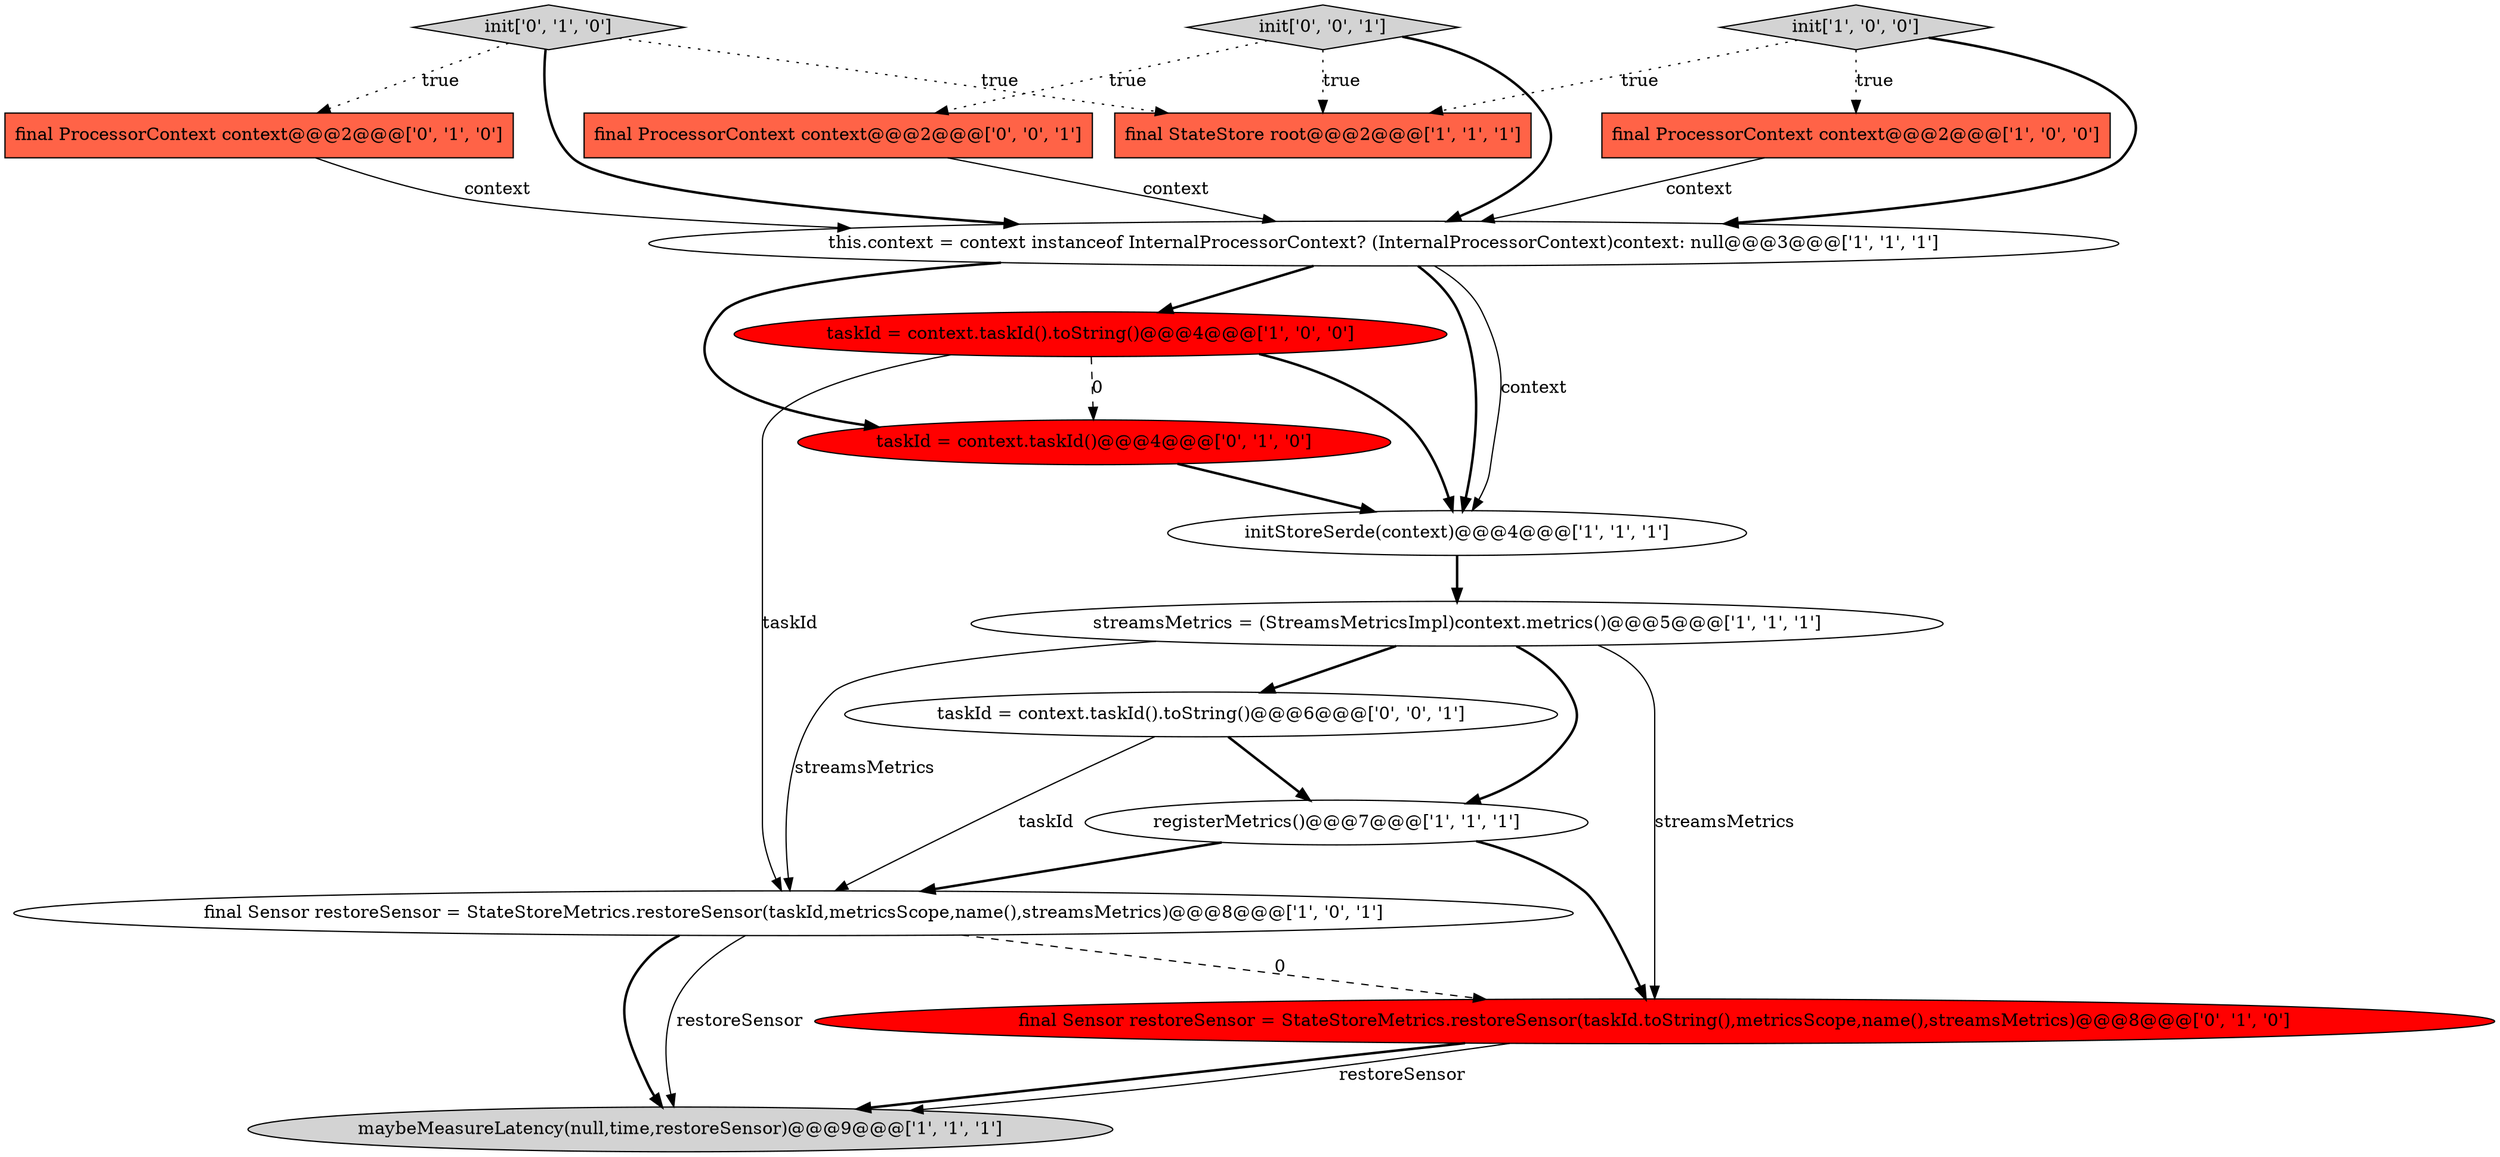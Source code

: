 digraph {
2 [style = filled, label = "this.context = context instanceof InternalProcessorContext? (InternalProcessorContext)context: null@@@3@@@['1', '1', '1']", fillcolor = white, shape = ellipse image = "AAA0AAABBB1BBB"];
1 [style = filled, label = "maybeMeasureLatency(null,time,restoreSensor)@@@9@@@['1', '1', '1']", fillcolor = lightgray, shape = ellipse image = "AAA0AAABBB1BBB"];
6 [style = filled, label = "final Sensor restoreSensor = StateStoreMetrics.restoreSensor(taskId,metricsScope,name(),streamsMetrics)@@@8@@@['1', '0', '1']", fillcolor = white, shape = ellipse image = "AAA0AAABBB1BBB"];
9 [style = filled, label = "final StateStore root@@@2@@@['1', '1', '1']", fillcolor = tomato, shape = box image = "AAA0AAABBB1BBB"];
12 [style = filled, label = "taskId = context.taskId()@@@4@@@['0', '1', '0']", fillcolor = red, shape = ellipse image = "AAA1AAABBB2BBB"];
13 [style = filled, label = "init['0', '1', '0']", fillcolor = lightgray, shape = diamond image = "AAA0AAABBB2BBB"];
15 [style = filled, label = "init['0', '0', '1']", fillcolor = lightgray, shape = diamond image = "AAA0AAABBB3BBB"];
10 [style = filled, label = "final ProcessorContext context@@@2@@@['0', '1', '0']", fillcolor = tomato, shape = box image = "AAA0AAABBB2BBB"];
0 [style = filled, label = "taskId = context.taskId().toString()@@@4@@@['1', '0', '0']", fillcolor = red, shape = ellipse image = "AAA1AAABBB1BBB"];
3 [style = filled, label = "registerMetrics()@@@7@@@['1', '1', '1']", fillcolor = white, shape = ellipse image = "AAA0AAABBB1BBB"];
16 [style = filled, label = "final ProcessorContext context@@@2@@@['0', '0', '1']", fillcolor = tomato, shape = box image = "AAA0AAABBB3BBB"];
5 [style = filled, label = "streamsMetrics = (StreamsMetricsImpl)context.metrics()@@@5@@@['1', '1', '1']", fillcolor = white, shape = ellipse image = "AAA0AAABBB1BBB"];
8 [style = filled, label = "final ProcessorContext context@@@2@@@['1', '0', '0']", fillcolor = tomato, shape = box image = "AAA0AAABBB1BBB"];
7 [style = filled, label = "init['1', '0', '0']", fillcolor = lightgray, shape = diamond image = "AAA0AAABBB1BBB"];
11 [style = filled, label = "final Sensor restoreSensor = StateStoreMetrics.restoreSensor(taskId.toString(),metricsScope,name(),streamsMetrics)@@@8@@@['0', '1', '0']", fillcolor = red, shape = ellipse image = "AAA1AAABBB2BBB"];
4 [style = filled, label = "initStoreSerde(context)@@@4@@@['1', '1', '1']", fillcolor = white, shape = ellipse image = "AAA0AAABBB1BBB"];
14 [style = filled, label = "taskId = context.taskId().toString()@@@6@@@['0', '0', '1']", fillcolor = white, shape = ellipse image = "AAA0AAABBB3BBB"];
8->2 [style = solid, label="context"];
16->2 [style = solid, label="context"];
5->3 [style = bold, label=""];
14->3 [style = bold, label=""];
15->2 [style = bold, label=""];
11->1 [style = bold, label=""];
5->6 [style = solid, label="streamsMetrics"];
6->11 [style = dashed, label="0"];
3->11 [style = bold, label=""];
3->6 [style = bold, label=""];
5->14 [style = bold, label=""];
7->9 [style = dotted, label="true"];
15->16 [style = dotted, label="true"];
0->12 [style = dashed, label="0"];
13->10 [style = dotted, label="true"];
5->11 [style = solid, label="streamsMetrics"];
2->4 [style = bold, label=""];
2->12 [style = bold, label=""];
15->9 [style = dotted, label="true"];
6->1 [style = bold, label=""];
6->1 [style = solid, label="restoreSensor"];
2->0 [style = bold, label=""];
12->4 [style = bold, label=""];
2->4 [style = solid, label="context"];
11->1 [style = solid, label="restoreSensor"];
0->4 [style = bold, label=""];
7->2 [style = bold, label=""];
0->6 [style = solid, label="taskId"];
10->2 [style = solid, label="context"];
7->8 [style = dotted, label="true"];
4->5 [style = bold, label=""];
14->6 [style = solid, label="taskId"];
13->2 [style = bold, label=""];
13->9 [style = dotted, label="true"];
}
